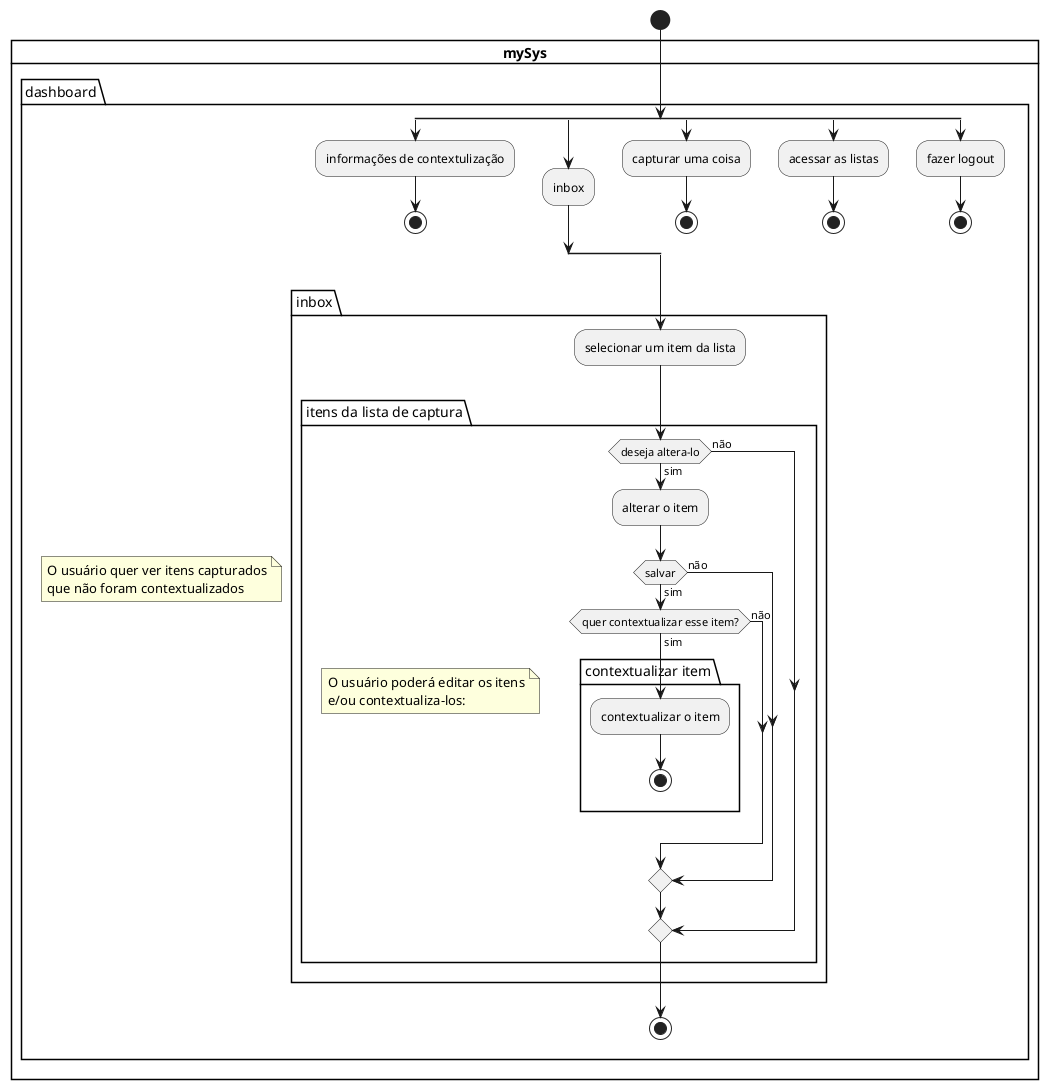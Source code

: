 @startuml

start
card **mySys** {
  package dashboard {
    floating note: O usuário quer ver itens capturados\nque não foram contextualizados
    split
    :informações de contextulização;
    stop
    split again
    :inbox;
    split again
    :capturar uma coisa;
    stop
    split again
    :acessar as listas;
    stop
    split again
    :fazer logout;
    stop
    end split
    package inbox {
      :selecionar um item da lista;
      package "itens da lista de captura" {
        floating note: O usuário poderá editar os itens\ne/ou contextualiza-los:
        if (deseja altera-lo) then (sim)
          :alterar o item;
          if (salvar) then (sim)
            if (quer contextualizar esse item?) then (sim)
              package "contextualizar item" {
                :contextualizar o item;
                stop
              }
            else (não)
            endif
          else (não)
          endif
        else (não)
        endif
      }
    }
    stop
  }
}
@enduml
